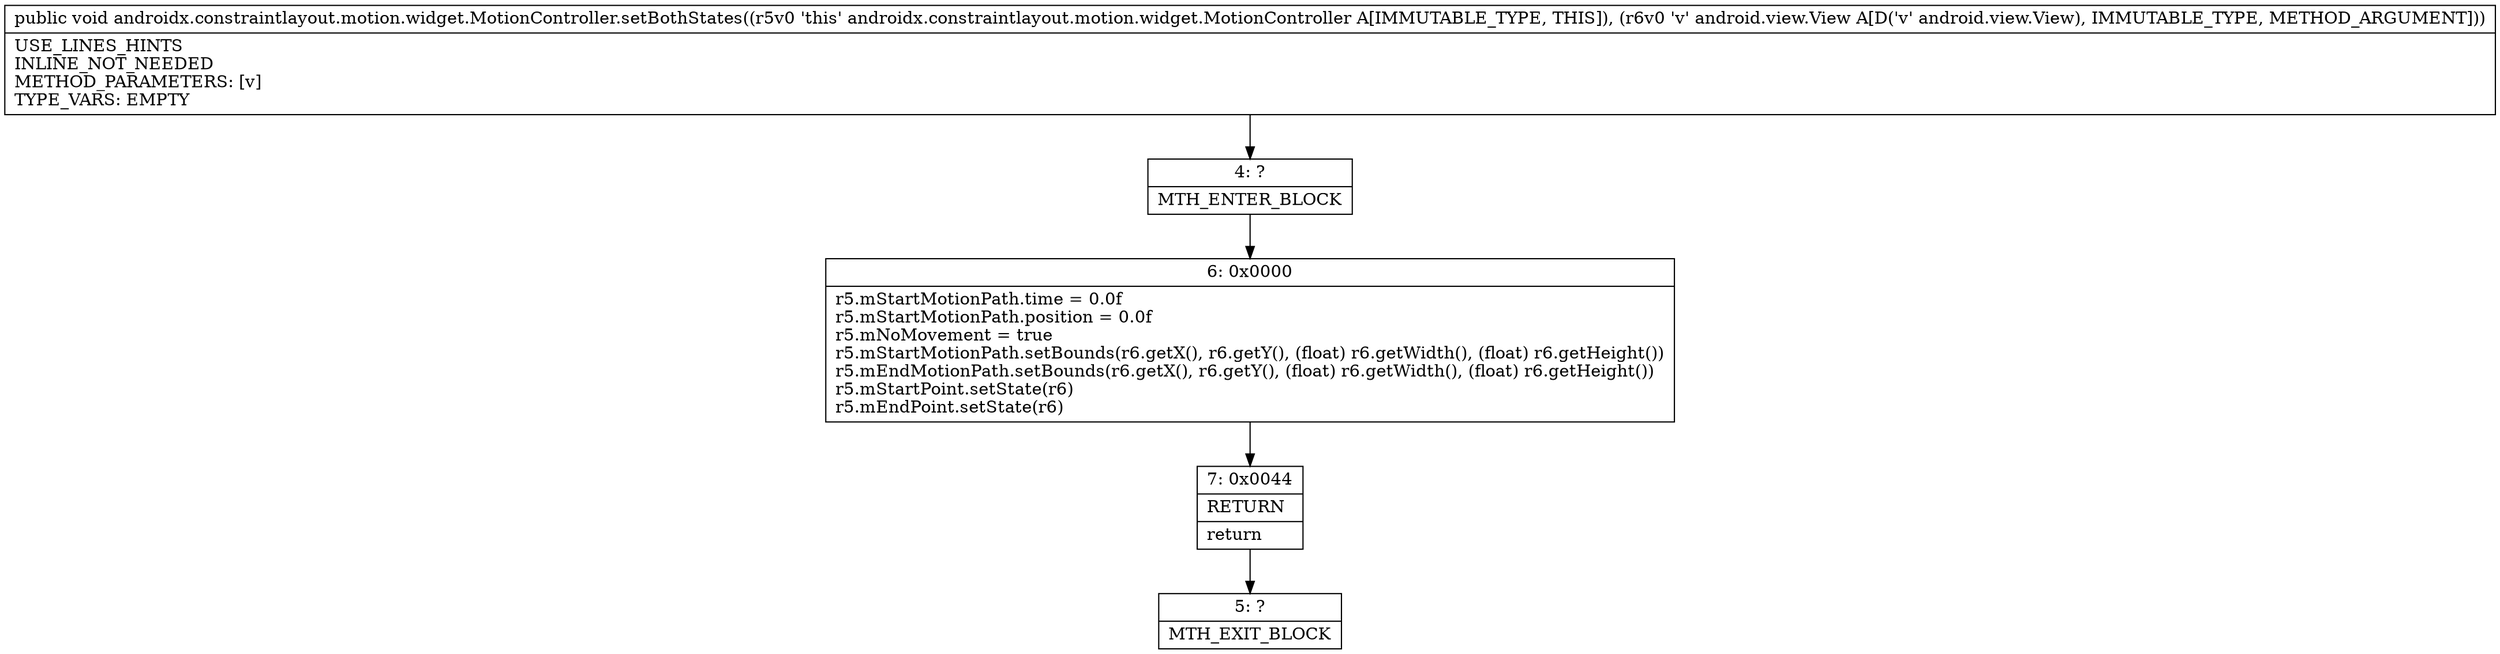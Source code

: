 digraph "CFG forandroidx.constraintlayout.motion.widget.MotionController.setBothStates(Landroid\/view\/View;)V" {
Node_4 [shape=record,label="{4\:\ ?|MTH_ENTER_BLOCK\l}"];
Node_6 [shape=record,label="{6\:\ 0x0000|r5.mStartMotionPath.time = 0.0f\lr5.mStartMotionPath.position = 0.0f\lr5.mNoMovement = true\lr5.mStartMotionPath.setBounds(r6.getX(), r6.getY(), (float) r6.getWidth(), (float) r6.getHeight())\lr5.mEndMotionPath.setBounds(r6.getX(), r6.getY(), (float) r6.getWidth(), (float) r6.getHeight())\lr5.mStartPoint.setState(r6)\lr5.mEndPoint.setState(r6)\l}"];
Node_7 [shape=record,label="{7\:\ 0x0044|RETURN\l|return\l}"];
Node_5 [shape=record,label="{5\:\ ?|MTH_EXIT_BLOCK\l}"];
MethodNode[shape=record,label="{public void androidx.constraintlayout.motion.widget.MotionController.setBothStates((r5v0 'this' androidx.constraintlayout.motion.widget.MotionController A[IMMUTABLE_TYPE, THIS]), (r6v0 'v' android.view.View A[D('v' android.view.View), IMMUTABLE_TYPE, METHOD_ARGUMENT]))  | USE_LINES_HINTS\lINLINE_NOT_NEEDED\lMETHOD_PARAMETERS: [v]\lTYPE_VARS: EMPTY\l}"];
MethodNode -> Node_4;Node_4 -> Node_6;
Node_6 -> Node_7;
Node_7 -> Node_5;
}

